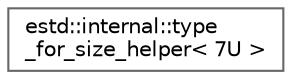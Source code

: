 digraph "Graphical Class Hierarchy"
{
 // LATEX_PDF_SIZE
  bgcolor="transparent";
  edge [fontname=Helvetica,fontsize=10,labelfontname=Helvetica,labelfontsize=10];
  node [fontname=Helvetica,fontsize=10,shape=box,height=0.2,width=0.4];
  rankdir="LR";
  Node0 [id="Node000000",label="estd::internal::type\l_for_size_helper\< 7U \>",height=0.2,width=0.4,color="grey40", fillcolor="white", style="filled",URL="$dd/df7/structestd_1_1internal_1_1type__for__size__helper_3_017U_01_4.html",tooltip=" "];
}
